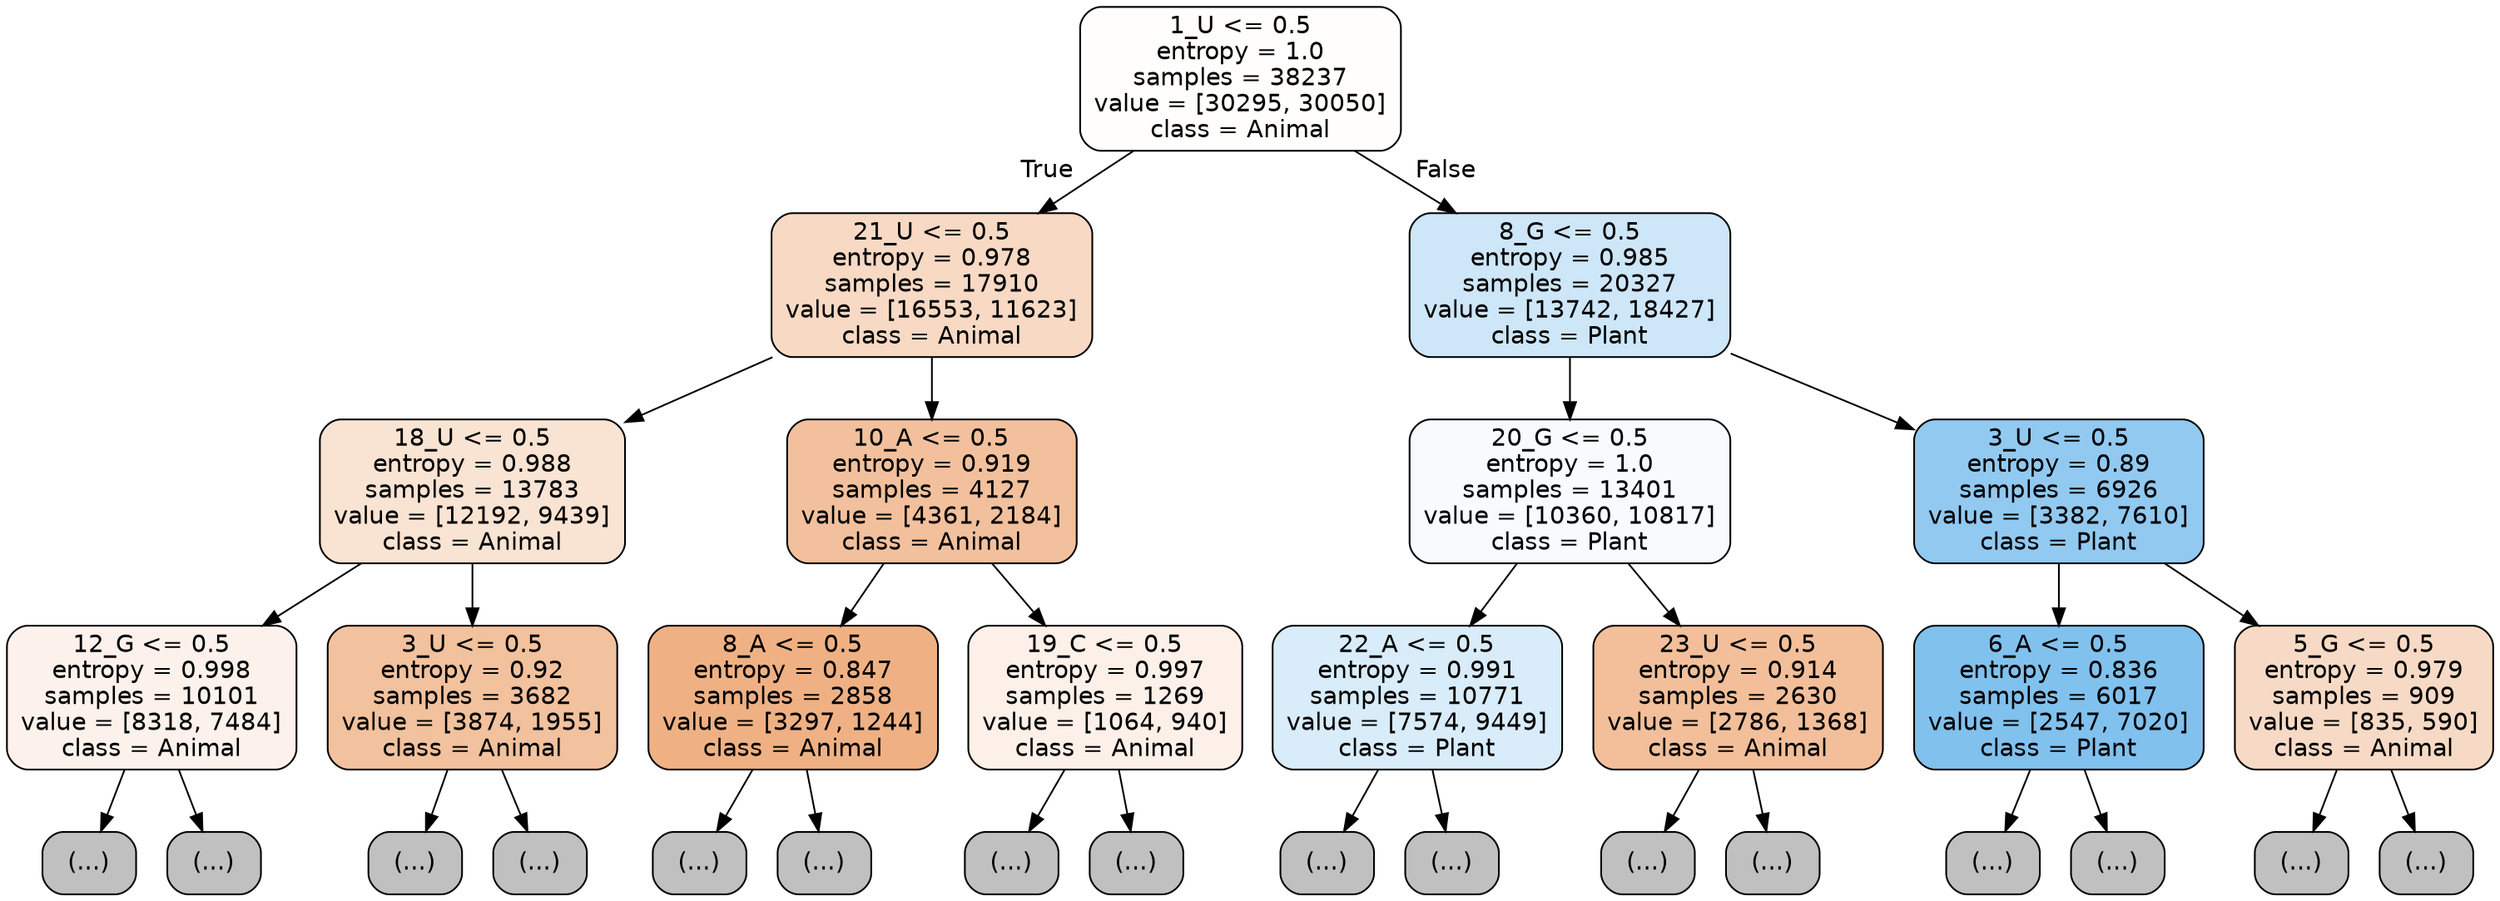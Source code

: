 digraph Tree {
node [shape=box, style="filled, rounded", color="black", fontname="helvetica"] ;
edge [fontname="helvetica"] ;
0 [label="1_U <= 0.5\nentropy = 1.0\nsamples = 38237\nvalue = [30295, 30050]\nclass = Animal", fillcolor="#fffefd"] ;
1 [label="21_U <= 0.5\nentropy = 0.978\nsamples = 17910\nvalue = [16553, 11623]\nclass = Animal", fillcolor="#f7d9c4"] ;
0 -> 1 [labeldistance=2.5, labelangle=45, headlabel="True"] ;
2 [label="18_U <= 0.5\nentropy = 0.988\nsamples = 13783\nvalue = [12192, 9439]\nclass = Animal", fillcolor="#f9e3d2"] ;
1 -> 2 ;
3 [label="12_G <= 0.5\nentropy = 0.998\nsamples = 10101\nvalue = [8318, 7484]\nclass = Animal", fillcolor="#fcf2eb"] ;
2 -> 3 ;
4 [label="(...)", fillcolor="#C0C0C0"] ;
3 -> 4 ;
3987 [label="(...)", fillcolor="#C0C0C0"] ;
3 -> 3987 ;
5556 [label="3_U <= 0.5\nentropy = 0.92\nsamples = 3682\nvalue = [3874, 1955]\nclass = Animal", fillcolor="#f2c19d"] ;
2 -> 5556 ;
5557 [label="(...)", fillcolor="#C0C0C0"] ;
5556 -> 5557 ;
7010 [label="(...)", fillcolor="#C0C0C0"] ;
5556 -> 7010 ;
7577 [label="10_A <= 0.5\nentropy = 0.919\nsamples = 4127\nvalue = [4361, 2184]\nclass = Animal", fillcolor="#f2c09c"] ;
1 -> 7577 ;
7578 [label="8_A <= 0.5\nentropy = 0.847\nsamples = 2858\nvalue = [3297, 1244]\nclass = Animal", fillcolor="#efb184"] ;
7577 -> 7578 ;
7579 [label="(...)", fillcolor="#C0C0C0"] ;
7578 -> 7579 ;
8644 [label="(...)", fillcolor="#C0C0C0"] ;
7578 -> 8644 ;
9013 [label="19_C <= 0.5\nentropy = 0.997\nsamples = 1269\nvalue = [1064, 940]\nclass = Animal", fillcolor="#fcf0e8"] ;
7577 -> 9013 ;
9014 [label="(...)", fillcolor="#C0C0C0"] ;
9013 -> 9014 ;
9375 [label="(...)", fillcolor="#C0C0C0"] ;
9013 -> 9375 ;
9518 [label="8_G <= 0.5\nentropy = 0.985\nsamples = 20327\nvalue = [13742, 18427]\nclass = Plant", fillcolor="#cde6f8"] ;
0 -> 9518 [labeldistance=2.5, labelangle=-45, headlabel="False"] ;
9519 [label="20_G <= 0.5\nentropy = 1.0\nsamples = 13401\nvalue = [10360, 10817]\nclass = Plant", fillcolor="#f7fbfe"] ;
9518 -> 9519 ;
9520 [label="22_A <= 0.5\nentropy = 0.991\nsamples = 10771\nvalue = [7574, 9449]\nclass = Plant", fillcolor="#d8ecfa"] ;
9519 -> 9520 ;
9521 [label="(...)", fillcolor="#C0C0C0"] ;
9520 -> 9521 ;
13130 [label="(...)", fillcolor="#C0C0C0"] ;
9520 -> 13130 ;
13633 [label="23_U <= 0.5\nentropy = 0.914\nsamples = 2630\nvalue = [2786, 1368]\nclass = Animal", fillcolor="#f2bf9a"] ;
9519 -> 13633 ;
13634 [label="(...)", fillcolor="#C0C0C0"] ;
13633 -> 13634 ;
14775 [label="(...)", fillcolor="#C0C0C0"] ;
13633 -> 14775 ;
14822 [label="3_U <= 0.5\nentropy = 0.89\nsamples = 6926\nvalue = [3382, 7610]\nclass = Plant", fillcolor="#91c9f1"] ;
9518 -> 14822 ;
14823 [label="6_A <= 0.5\nentropy = 0.836\nsamples = 6017\nvalue = [2547, 7020]\nclass = Plant", fillcolor="#81c1ee"] ;
14822 -> 14823 ;
14824 [label="(...)", fillcolor="#C0C0C0"] ;
14823 -> 14824 ;
15953 [label="(...)", fillcolor="#C0C0C0"] ;
14823 -> 15953 ;
16308 [label="5_G <= 0.5\nentropy = 0.979\nsamples = 909\nvalue = [835, 590]\nclass = Animal", fillcolor="#f7dac5"] ;
14822 -> 16308 ;
16309 [label="(...)", fillcolor="#C0C0C0"] ;
16308 -> 16309 ;
16614 [label="(...)", fillcolor="#C0C0C0"] ;
16308 -> 16614 ;
}